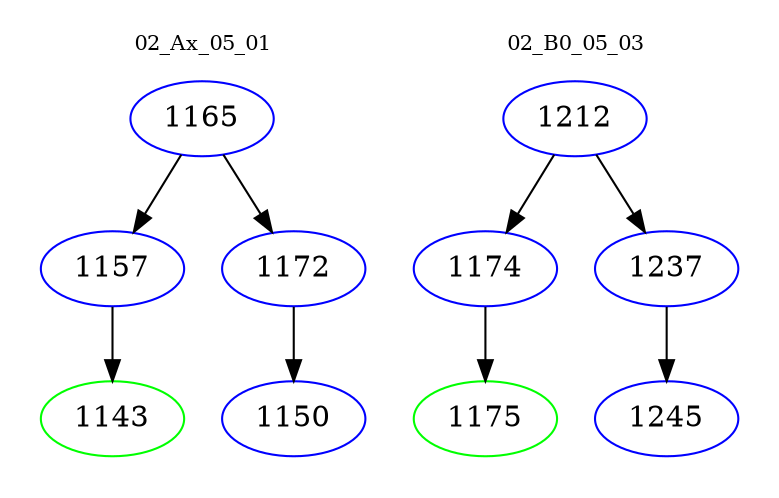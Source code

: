 digraph{
subgraph cluster_0 {
color = white
label = "02_Ax_05_01";
fontsize=10;
T0_1165 [label="1165", color="blue"]
T0_1165 -> T0_1157 [color="black"]
T0_1157 [label="1157", color="blue"]
T0_1157 -> T0_1143 [color="black"]
T0_1143 [label="1143", color="green"]
T0_1165 -> T0_1172 [color="black"]
T0_1172 [label="1172", color="blue"]
T0_1172 -> T0_1150 [color="black"]
T0_1150 [label="1150", color="blue"]
}
subgraph cluster_1 {
color = white
label = "02_B0_05_03";
fontsize=10;
T1_1212 [label="1212", color="blue"]
T1_1212 -> T1_1174 [color="black"]
T1_1174 [label="1174", color="blue"]
T1_1174 -> T1_1175 [color="black"]
T1_1175 [label="1175", color="green"]
T1_1212 -> T1_1237 [color="black"]
T1_1237 [label="1237", color="blue"]
T1_1237 -> T1_1245 [color="black"]
T1_1245 [label="1245", color="blue"]
}
}
